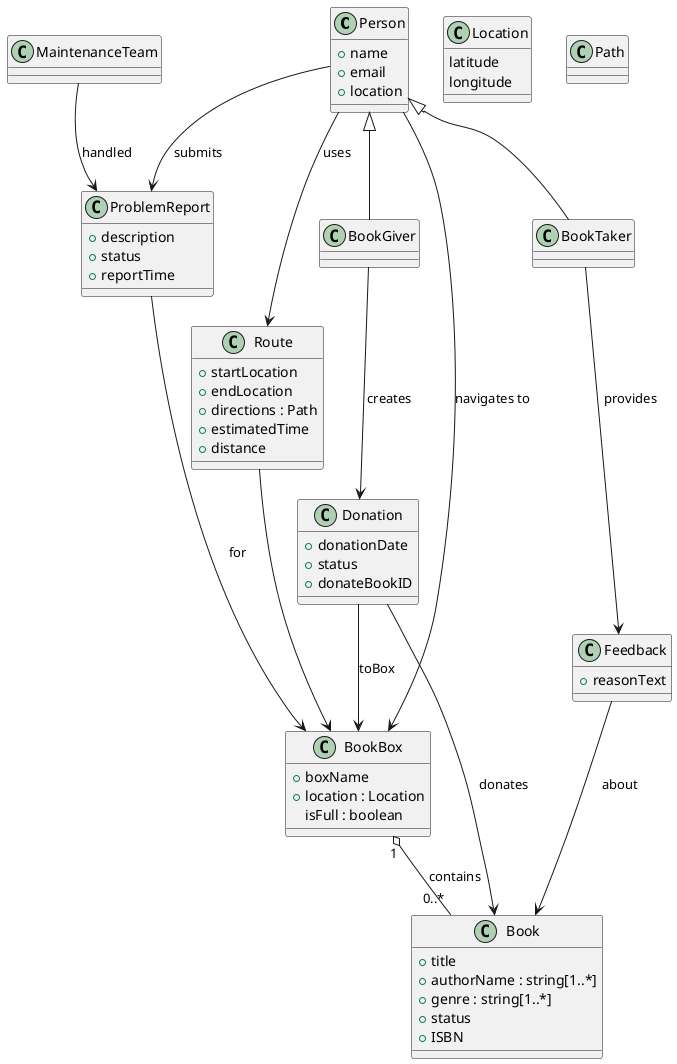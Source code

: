 @startuml

class Person {
  +name
  +email
  +location
}

class BookTaker {
}

class BookGiver {
}

class BookBox {
  +boxName
  +location : Location 
  isFull : boolean
}

class Location {
    latitude
    longitude
}

class Book {
  +title
  +authorName : string[1..*]
  +genre : string[1..*]
  +status
  +ISBN
}


class Donation {
  +donationDate
  +status
  +donateBookID
}

class Feedback {
  +reasonText
}


class ProblemReport {
  +description
  +status
  +reportTime
}

class MaintenanceTeam {
}

class Route {
  +startLocation
  +endLocation
  +directions : Path
  +estimatedTime
  +distance
}

class Path {

}

Person <|-- BookTaker
Person <|-- BookGiver


BookBox "1" o-- "0..*" Book : contains


Person --> Route : uses
Route --> BookBox
Person --> BookBox : navigates to

Donation --> Book : donates
BookGiver --> Donation : creates
Donation --> BookBox : toBox

BookTaker --> Feedback : provides
Feedback --> Book : about

Person --> ProblemReport : submits
ProblemReport --> BookBox : for
MaintenanceTeam --> ProblemReport : handled

@enduml
